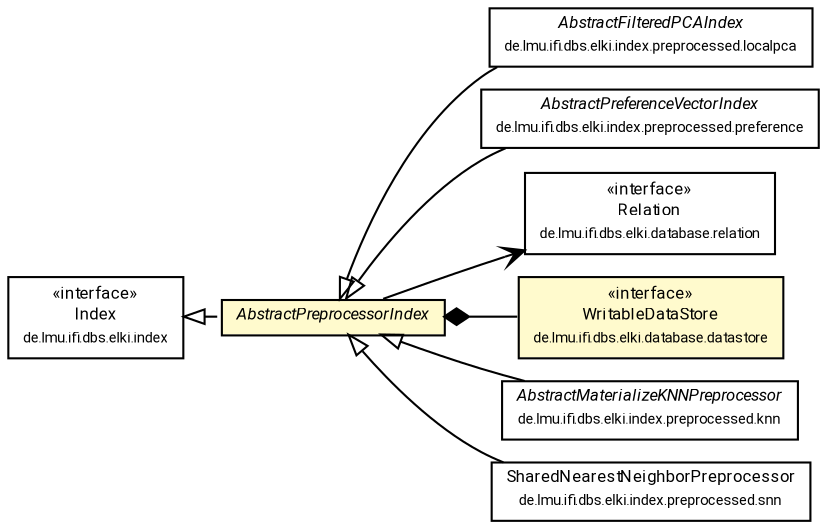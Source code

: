 #!/usr/local/bin/dot
#
# Class diagram 
# Generated by UMLGraph version R5_7_2-60-g0e99a6 (http://www.spinellis.gr/umlgraph/)
#

digraph G {
	graph [fontnames="svg"]
	edge [fontname="Roboto",fontsize=7,labelfontname="Roboto",labelfontsize=7,color="black"];
	node [fontname="Roboto",fontcolor="black",fontsize=8,shape=plaintext,margin=0,width=0,height=0];
	nodesep=0.15;
	ranksep=0.25;
	rankdir=LR;
	// de.lmu.ifi.dbs.elki.index.preprocessed.localpca.AbstractFilteredPCAIndex<NV extends de.lmu.ifi.dbs.elki.data.NumberVector>
	c1262723 [label=<<table title="de.lmu.ifi.dbs.elki.index.preprocessed.localpca.AbstractFilteredPCAIndex" border="0" cellborder="1" cellspacing="0" cellpadding="2" href="localpca/AbstractFilteredPCAIndex.html" target="_parent">
		<tr><td><table border="0" cellspacing="0" cellpadding="1">
		<tr><td align="center" balign="center"> <font face="Roboto"><i>AbstractFilteredPCAIndex</i></font> </td></tr>
		<tr><td align="center" balign="center"> <font face="Roboto" point-size="7.0">de.lmu.ifi.dbs.elki.index.preprocessed.localpca</font> </td></tr>
		</table></td></tr>
		</table>>, URL="localpca/AbstractFilteredPCAIndex.html"];
	// de.lmu.ifi.dbs.elki.index.preprocessed.preference.AbstractPreferenceVectorIndex<NV extends de.lmu.ifi.dbs.elki.data.NumberVector>
	c1262733 [label=<<table title="de.lmu.ifi.dbs.elki.index.preprocessed.preference.AbstractPreferenceVectorIndex" border="0" cellborder="1" cellspacing="0" cellpadding="2" href="preference/AbstractPreferenceVectorIndex.html" target="_parent">
		<tr><td><table border="0" cellspacing="0" cellpadding="1">
		<tr><td align="center" balign="center"> <font face="Roboto"><i>AbstractPreferenceVectorIndex</i></font> </td></tr>
		<tr><td align="center" balign="center"> <font face="Roboto" point-size="7.0">de.lmu.ifi.dbs.elki.index.preprocessed.preference</font> </td></tr>
		</table></td></tr>
		</table>>, URL="preference/AbstractPreferenceVectorIndex.html"];
	// de.lmu.ifi.dbs.elki.index.Index
	c1263316 [label=<<table title="de.lmu.ifi.dbs.elki.index.Index" border="0" cellborder="1" cellspacing="0" cellpadding="2" href="../Index.html" target="_parent">
		<tr><td><table border="0" cellspacing="0" cellpadding="1">
		<tr><td align="center" balign="center"> &#171;interface&#187; </td></tr>
		<tr><td align="center" balign="center"> <font face="Roboto">Index</font> </td></tr>
		<tr><td align="center" balign="center"> <font face="Roboto" point-size="7.0">de.lmu.ifi.dbs.elki.index</font> </td></tr>
		</table></td></tr>
		</table>>, URL="../Index.html"];
	// de.lmu.ifi.dbs.elki.database.relation.Relation<O>
	c1263361 [label=<<table title="de.lmu.ifi.dbs.elki.database.relation.Relation" border="0" cellborder="1" cellspacing="0" cellpadding="2" href="../../database/relation/Relation.html" target="_parent">
		<tr><td><table border="0" cellspacing="0" cellpadding="1">
		<tr><td align="center" balign="center"> &#171;interface&#187; </td></tr>
		<tr><td align="center" balign="center"> <font face="Roboto">Relation</font> </td></tr>
		<tr><td align="center" balign="center"> <font face="Roboto" point-size="7.0">de.lmu.ifi.dbs.elki.database.relation</font> </td></tr>
		</table></td></tr>
		</table>>, URL="../../database/relation/Relation.html"];
	// de.lmu.ifi.dbs.elki.database.datastore.WritableDataStore<T>
	c1263551 [label=<<table title="de.lmu.ifi.dbs.elki.database.datastore.WritableDataStore" border="0" cellborder="1" cellspacing="0" cellpadding="2" bgcolor="LemonChiffon" href="../../database/datastore/WritableDataStore.html" target="_parent">
		<tr><td><table border="0" cellspacing="0" cellpadding="1">
		<tr><td align="center" balign="center"> &#171;interface&#187; </td></tr>
		<tr><td align="center" balign="center"> <font face="Roboto">WritableDataStore</font> </td></tr>
		<tr><td align="center" balign="center"> <font face="Roboto" point-size="7.0">de.lmu.ifi.dbs.elki.database.datastore</font> </td></tr>
		</table></td></tr>
		</table>>, URL="../../database/datastore/WritableDataStore.html"];
	// de.lmu.ifi.dbs.elki.index.preprocessed.knn.AbstractMaterializeKNNPreprocessor<O>
	c1264703 [label=<<table title="de.lmu.ifi.dbs.elki.index.preprocessed.knn.AbstractMaterializeKNNPreprocessor" border="0" cellborder="1" cellspacing="0" cellpadding="2" href="knn/AbstractMaterializeKNNPreprocessor.html" target="_parent">
		<tr><td><table border="0" cellspacing="0" cellpadding="1">
		<tr><td align="center" balign="center"> <font face="Roboto"><i>AbstractMaterializeKNNPreprocessor</i></font> </td></tr>
		<tr><td align="center" balign="center"> <font face="Roboto" point-size="7.0">de.lmu.ifi.dbs.elki.index.preprocessed.knn</font> </td></tr>
		</table></td></tr>
		</table>>, URL="knn/AbstractMaterializeKNNPreprocessor.html"];
	// de.lmu.ifi.dbs.elki.index.preprocessed.snn.SharedNearestNeighborPreprocessor<O>
	c1264708 [label=<<table title="de.lmu.ifi.dbs.elki.index.preprocessed.snn.SharedNearestNeighborPreprocessor" border="0" cellborder="1" cellspacing="0" cellpadding="2" href="snn/SharedNearestNeighborPreprocessor.html" target="_parent">
		<tr><td><table border="0" cellspacing="0" cellpadding="1">
		<tr><td align="center" balign="center"> <font face="Roboto">SharedNearestNeighborPreprocessor</font> </td></tr>
		<tr><td align="center" balign="center"> <font face="Roboto" point-size="7.0">de.lmu.ifi.dbs.elki.index.preprocessed.snn</font> </td></tr>
		</table></td></tr>
		</table>>, URL="snn/SharedNearestNeighborPreprocessor.html"];
	// de.lmu.ifi.dbs.elki.index.preprocessed.AbstractPreprocessorIndex<O, R>
	c1264711 [label=<<table title="de.lmu.ifi.dbs.elki.index.preprocessed.AbstractPreprocessorIndex" border="0" cellborder="1" cellspacing="0" cellpadding="2" bgcolor="lemonChiffon" href="AbstractPreprocessorIndex.html" target="_parent">
		<tr><td><table border="0" cellspacing="0" cellpadding="1">
		<tr><td align="center" balign="center"> <font face="Roboto"><i>AbstractPreprocessorIndex</i></font> </td></tr>
		</table></td></tr>
		</table>>, URL="AbstractPreprocessorIndex.html"];
	// de.lmu.ifi.dbs.elki.index.preprocessed.localpca.AbstractFilteredPCAIndex<NV extends de.lmu.ifi.dbs.elki.data.NumberVector> extends de.lmu.ifi.dbs.elki.index.preprocessed.AbstractPreprocessorIndex<O, R>
	c1264711 -> c1262723 [arrowtail=empty,dir=back,weight=10];
	// de.lmu.ifi.dbs.elki.index.preprocessed.preference.AbstractPreferenceVectorIndex<NV extends de.lmu.ifi.dbs.elki.data.NumberVector> extends de.lmu.ifi.dbs.elki.index.preprocessed.AbstractPreprocessorIndex<O, R>
	c1264711 -> c1262733 [arrowtail=empty,dir=back,weight=10];
	// de.lmu.ifi.dbs.elki.index.preprocessed.knn.AbstractMaterializeKNNPreprocessor<O> extends de.lmu.ifi.dbs.elki.index.preprocessed.AbstractPreprocessorIndex<O, R>
	c1264711 -> c1264703 [arrowtail=empty,dir=back,weight=10];
	// de.lmu.ifi.dbs.elki.index.preprocessed.snn.SharedNearestNeighborPreprocessor<O> extends de.lmu.ifi.dbs.elki.index.preprocessed.AbstractPreprocessorIndex<O, R>
	c1264711 -> c1264708 [arrowtail=empty,dir=back,weight=10];
	// de.lmu.ifi.dbs.elki.index.preprocessed.AbstractPreprocessorIndex<O, R> implements de.lmu.ifi.dbs.elki.index.Index
	c1263316 -> c1264711 [arrowtail=empty,style=dashed,dir=back,weight=9];
	// de.lmu.ifi.dbs.elki.index.preprocessed.AbstractPreprocessorIndex<O, R> composed de.lmu.ifi.dbs.elki.database.datastore.WritableDataStore<T>
	c1264711 -> c1263551 [arrowhead=none,arrowtail=diamond,dir=back,weight=6];
	// de.lmu.ifi.dbs.elki.index.preprocessed.AbstractPreprocessorIndex<O, R> navassoc de.lmu.ifi.dbs.elki.database.relation.Relation<O>
	c1264711 -> c1263361 [arrowhead=open,weight=1];
}

